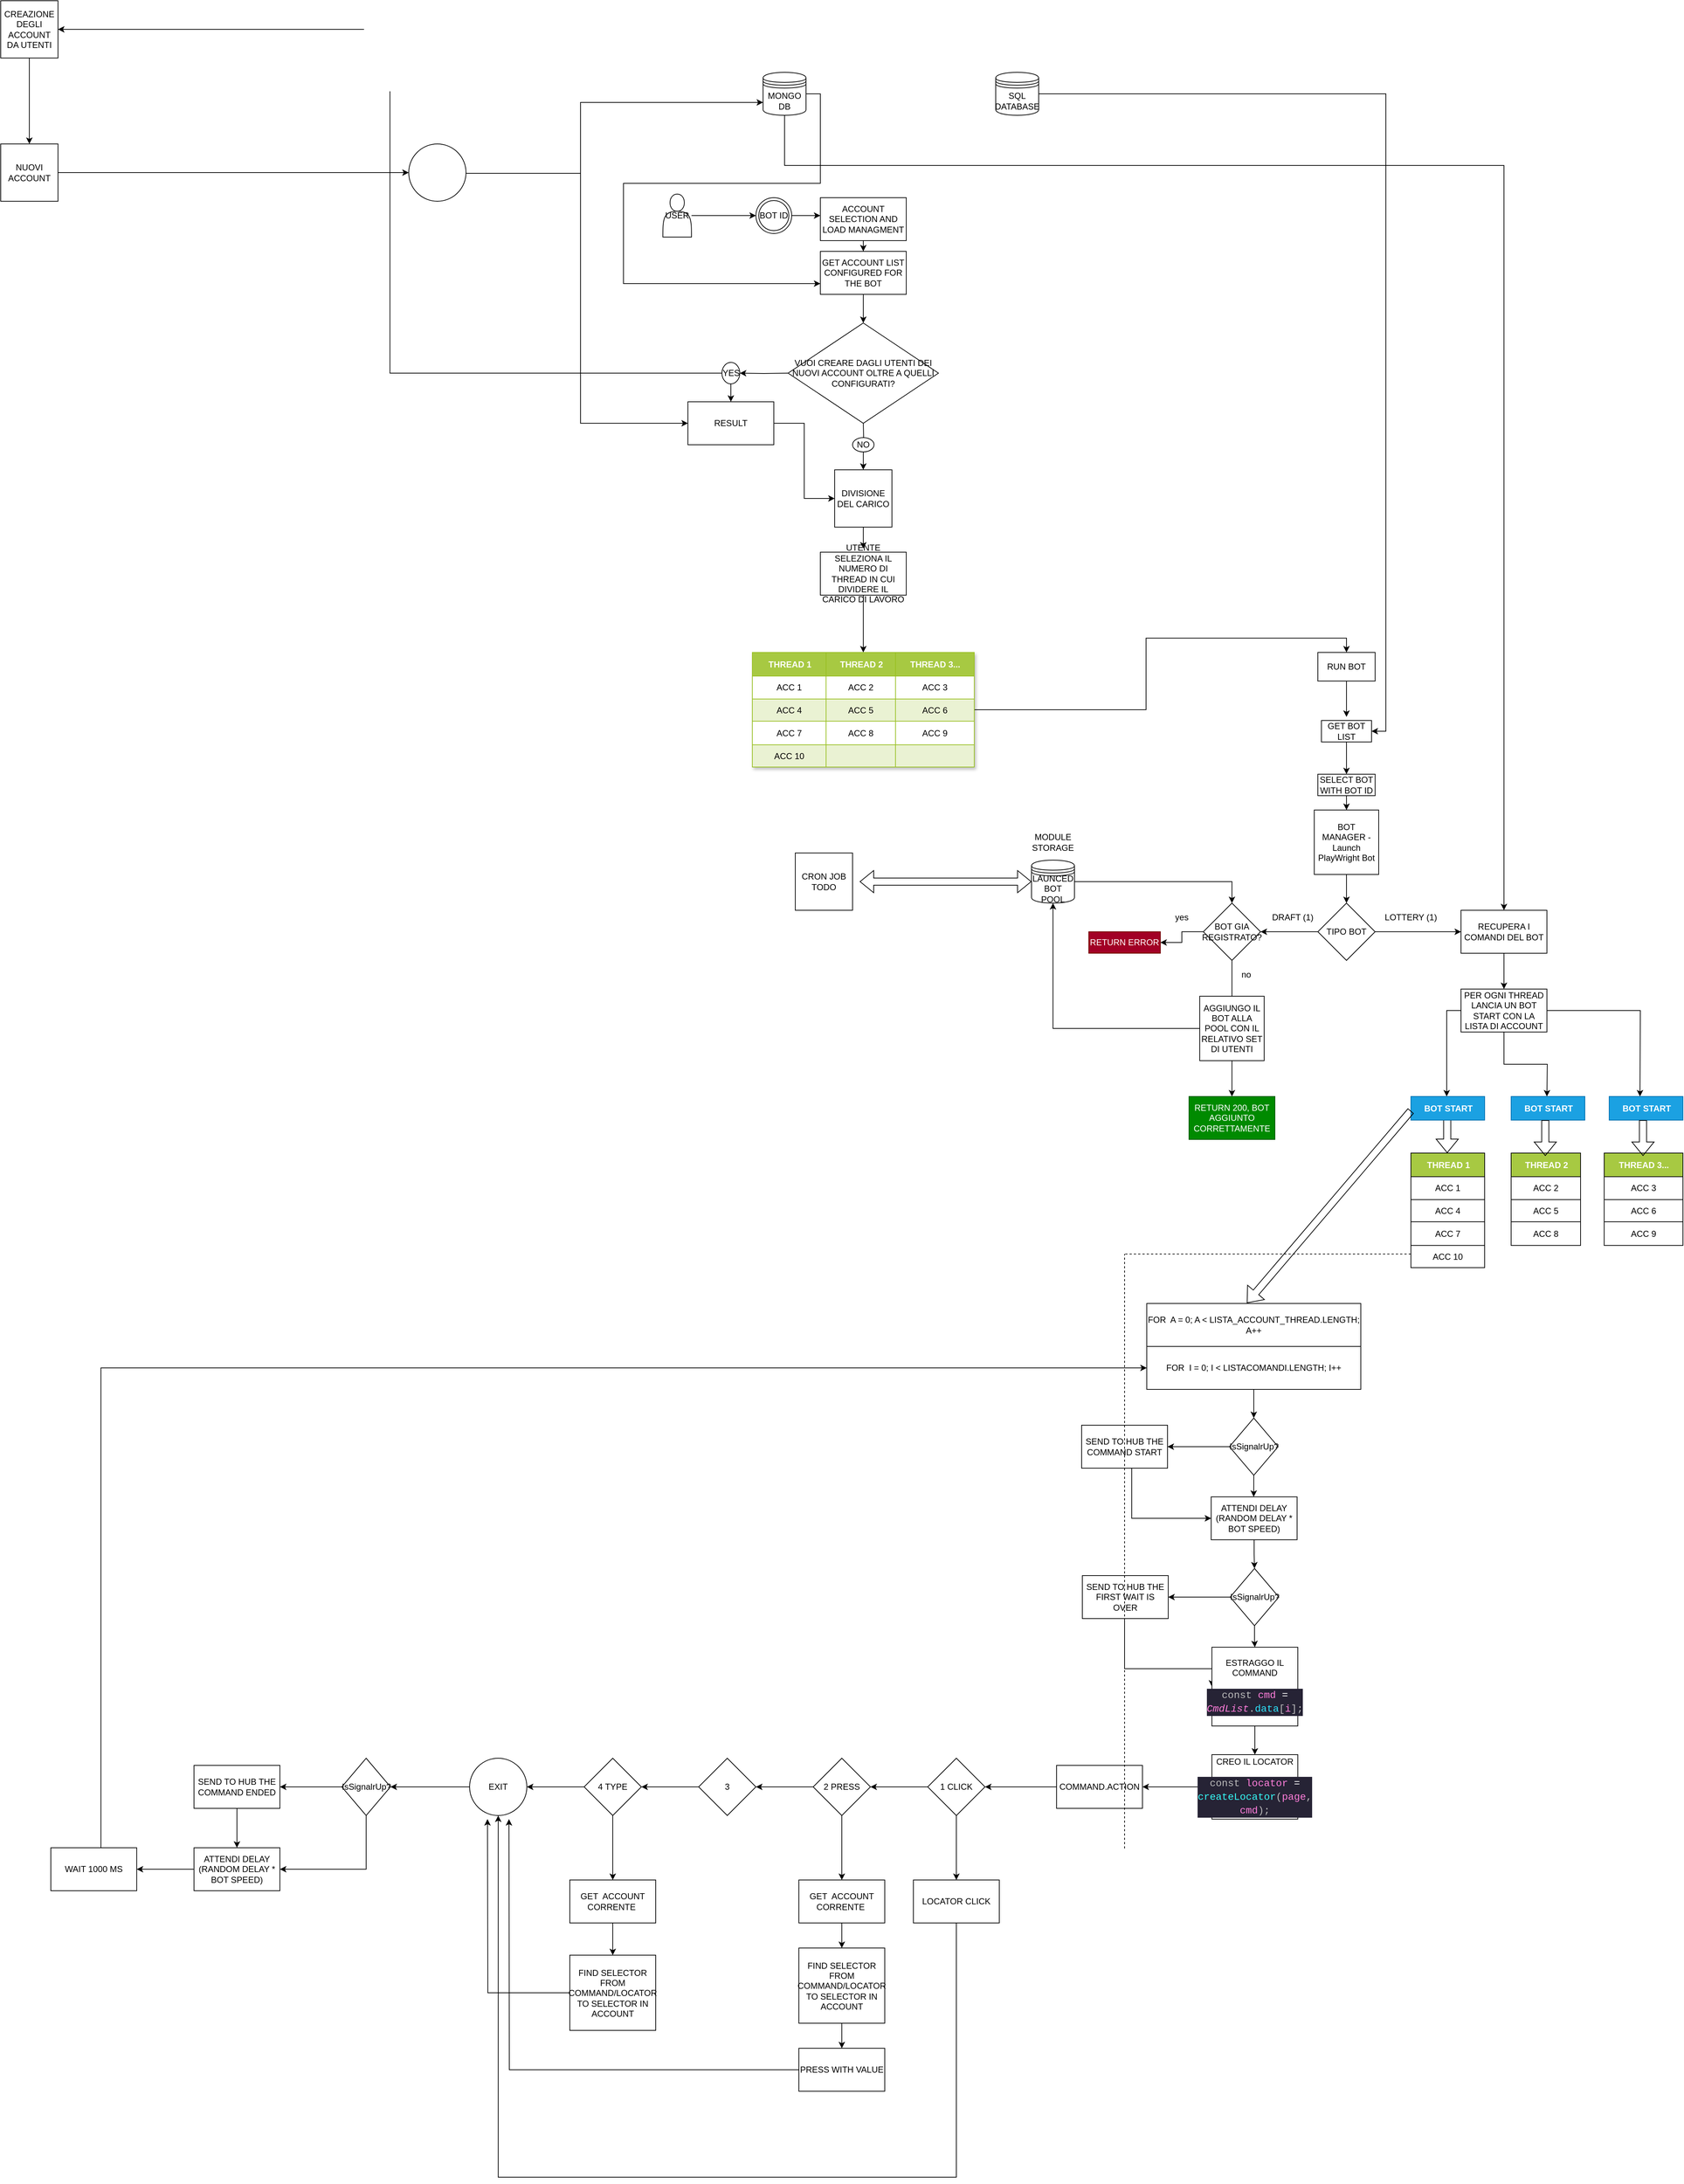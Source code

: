 <mxfile version="21.6.8" type="device">
  <diagram name="Pagina-1" id="JJq8X0WL9VYumssLW4WB">
    <mxGraphModel dx="3269" dy="2131" grid="1" gridSize="10" guides="1" tooltips="1" connect="1" arrows="1" fold="1" page="1" pageScale="1" pageWidth="827" pageHeight="1169" math="0" shadow="0">
      <root>
        <mxCell id="0" />
        <mxCell id="1" parent="0" />
        <mxCell id="sHAoSJaFqY9FakxF_xYH-8" style="edgeStyle=orthogonalEdgeStyle;rounded=0;orthogonalLoop=1;jettySize=auto;html=1;entryX=0;entryY=0.5;entryDx=0;entryDy=0;" edge="1" parent="1" source="sHAoSJaFqY9FakxF_xYH-1" target="sHAoSJaFqY9FakxF_xYH-6">
          <mxGeometry relative="1" as="geometry" />
        </mxCell>
        <mxCell id="sHAoSJaFqY9FakxF_xYH-1" value="USER" style="shape=actor;whiteSpace=wrap;html=1;" vertex="1" parent="1">
          <mxGeometry x="-645" y="-380" width="40" height="60" as="geometry" />
        </mxCell>
        <mxCell id="sHAoSJaFqY9FakxF_xYH-14" style="edgeStyle=orthogonalEdgeStyle;rounded=0;orthogonalLoop=1;jettySize=auto;html=1;entryX=1;entryY=0.5;entryDx=0;entryDy=0;" edge="1" parent="1" source="sHAoSJaFqY9FakxF_xYH-2" target="sHAoSJaFqY9FakxF_xYH-11">
          <mxGeometry relative="1" as="geometry" />
        </mxCell>
        <mxCell id="sHAoSJaFqY9FakxF_xYH-2" value="SQL DATABASE" style="shape=datastore;whiteSpace=wrap;html=1;" vertex="1" parent="1">
          <mxGeometry x="-180" y="-550" width="60" height="60" as="geometry" />
        </mxCell>
        <mxCell id="sHAoSJaFqY9FakxF_xYH-76" style="edgeStyle=orthogonalEdgeStyle;rounded=0;orthogonalLoop=1;jettySize=auto;html=1;entryX=0;entryY=0.75;entryDx=0;entryDy=0;" edge="1" parent="1" source="sHAoSJaFqY9FakxF_xYH-3" target="sHAoSJaFqY9FakxF_xYH-55">
          <mxGeometry relative="1" as="geometry">
            <Array as="points">
              <mxPoint x="-425" y="-520" />
              <mxPoint x="-425" y="-395" />
              <mxPoint x="-700" y="-395" />
              <mxPoint x="-700" y="-255" />
            </Array>
          </mxGeometry>
        </mxCell>
        <mxCell id="sHAoSJaFqY9FakxF_xYH-164" style="edgeStyle=orthogonalEdgeStyle;rounded=0;orthogonalLoop=1;jettySize=auto;html=1;entryX=0.5;entryY=0;entryDx=0;entryDy=0;" edge="1" parent="1" source="sHAoSJaFqY9FakxF_xYH-3" target="sHAoSJaFqY9FakxF_xYH-149">
          <mxGeometry relative="1" as="geometry">
            <Array as="points">
              <mxPoint x="-475" y="-420" />
              <mxPoint x="530" y="-420" />
            </Array>
          </mxGeometry>
        </mxCell>
        <mxCell id="sHAoSJaFqY9FakxF_xYH-3" value="MONGO DB" style="shape=datastore;whiteSpace=wrap;html=1;" vertex="1" parent="1">
          <mxGeometry x="-505" y="-550" width="60" height="60" as="geometry" />
        </mxCell>
        <mxCell id="sHAoSJaFqY9FakxF_xYH-9" style="edgeStyle=orthogonalEdgeStyle;rounded=0;orthogonalLoop=1;jettySize=auto;html=1;" edge="1" parent="1" source="sHAoSJaFqY9FakxF_xYH-4">
          <mxGeometry relative="1" as="geometry">
            <mxPoint x="310" y="350" as="targetPoint" />
          </mxGeometry>
        </mxCell>
        <mxCell id="sHAoSJaFqY9FakxF_xYH-4" value="RUN BOT" style="rounded=0;whiteSpace=wrap;html=1;" vertex="1" parent="1">
          <mxGeometry x="270" y="260" width="80" height="40" as="geometry" />
        </mxCell>
        <mxCell id="sHAoSJaFqY9FakxF_xYH-52" style="edgeStyle=orthogonalEdgeStyle;rounded=0;orthogonalLoop=1;jettySize=auto;html=1;" edge="1" parent="1" source="sHAoSJaFqY9FakxF_xYH-6">
          <mxGeometry relative="1" as="geometry">
            <mxPoint x="-425" y="-350" as="targetPoint" />
          </mxGeometry>
        </mxCell>
        <mxCell id="sHAoSJaFqY9FakxF_xYH-6" value="BOT ID" style="ellipse;shape=doubleEllipse;whiteSpace=wrap;html=1;aspect=fixed;" vertex="1" parent="1">
          <mxGeometry x="-515" y="-375" width="50" height="50" as="geometry" />
        </mxCell>
        <mxCell id="sHAoSJaFqY9FakxF_xYH-15" style="edgeStyle=orthogonalEdgeStyle;rounded=0;orthogonalLoop=1;jettySize=auto;html=1;" edge="1" parent="1" source="sHAoSJaFqY9FakxF_xYH-11" target="sHAoSJaFqY9FakxF_xYH-16">
          <mxGeometry relative="1" as="geometry">
            <mxPoint x="310" y="430" as="targetPoint" />
          </mxGeometry>
        </mxCell>
        <mxCell id="sHAoSJaFqY9FakxF_xYH-11" value="GET BOT LIST" style="rounded=0;whiteSpace=wrap;html=1;" vertex="1" parent="1">
          <mxGeometry x="275" y="355" width="70" height="30" as="geometry" />
        </mxCell>
        <mxCell id="sHAoSJaFqY9FakxF_xYH-50" style="edgeStyle=orthogonalEdgeStyle;rounded=0;orthogonalLoop=1;jettySize=auto;html=1;" edge="1" parent="1" source="sHAoSJaFqY9FakxF_xYH-16" target="sHAoSJaFqY9FakxF_xYH-18">
          <mxGeometry relative="1" as="geometry" />
        </mxCell>
        <mxCell id="sHAoSJaFqY9FakxF_xYH-16" value="SELECT BOT WITH BOT ID" style="rounded=0;whiteSpace=wrap;html=1;" vertex="1" parent="1">
          <mxGeometry x="270" y="430" width="80" height="30" as="geometry" />
        </mxCell>
        <mxCell id="sHAoSJaFqY9FakxF_xYH-20" style="edgeStyle=orthogonalEdgeStyle;rounded=0;orthogonalLoop=1;jettySize=auto;html=1;entryX=0.5;entryY=0;entryDx=0;entryDy=0;" edge="1" parent="1" source="sHAoSJaFqY9FakxF_xYH-18" target="sHAoSJaFqY9FakxF_xYH-19">
          <mxGeometry relative="1" as="geometry" />
        </mxCell>
        <mxCell id="sHAoSJaFqY9FakxF_xYH-18" value="BOT MANAGER - Launch PlayWright Bot" style="whiteSpace=wrap;html=1;aspect=fixed;" vertex="1" parent="1">
          <mxGeometry x="265" y="480" width="90" height="90" as="geometry" />
        </mxCell>
        <mxCell id="sHAoSJaFqY9FakxF_xYH-21" style="edgeStyle=orthogonalEdgeStyle;rounded=0;orthogonalLoop=1;jettySize=auto;html=1;" edge="1" parent="1" source="sHAoSJaFqY9FakxF_xYH-19">
          <mxGeometry relative="1" as="geometry">
            <mxPoint x="190" y="650" as="targetPoint" />
          </mxGeometry>
        </mxCell>
        <mxCell id="sHAoSJaFqY9FakxF_xYH-23" style="edgeStyle=orthogonalEdgeStyle;rounded=0;orthogonalLoop=1;jettySize=auto;html=1;entryX=0;entryY=0.5;entryDx=0;entryDy=0;" edge="1" parent="1" source="sHAoSJaFqY9FakxF_xYH-19" target="sHAoSJaFqY9FakxF_xYH-149">
          <mxGeometry relative="1" as="geometry">
            <mxPoint x="430.0" y="650" as="targetPoint" />
          </mxGeometry>
        </mxCell>
        <mxCell id="sHAoSJaFqY9FakxF_xYH-19" value="TIPO BOT" style="rhombus;whiteSpace=wrap;html=1;" vertex="1" parent="1">
          <mxGeometry x="270" y="610" width="80" height="80" as="geometry" />
        </mxCell>
        <UserObject label="DRAFT (1)" placeholders="1" name="Variable" id="sHAoSJaFqY9FakxF_xYH-25">
          <mxCell style="text;html=1;strokeColor=none;fillColor=none;align=center;verticalAlign=middle;whiteSpace=wrap;overflow=hidden;" vertex="1" parent="1">
            <mxGeometry x="195" y="610" width="80" height="40" as="geometry" />
          </mxCell>
        </UserObject>
        <UserObject label="LOTTERY (1)" placeholders="1" name="Variable" id="sHAoSJaFqY9FakxF_xYH-26">
          <mxCell style="text;html=1;strokeColor=none;fillColor=none;align=center;verticalAlign=middle;whiteSpace=wrap;overflow=hidden;" vertex="1" parent="1">
            <mxGeometry x="360" y="610" width="80" height="40" as="geometry" />
          </mxCell>
        </UserObject>
        <mxCell id="sHAoSJaFqY9FakxF_xYH-31" style="edgeStyle=orthogonalEdgeStyle;rounded=0;orthogonalLoop=1;jettySize=auto;html=1;entryX=0.5;entryY=0;entryDx=0;entryDy=0;" edge="1" parent="1" source="sHAoSJaFqY9FakxF_xYH-27" target="sHAoSJaFqY9FakxF_xYH-30">
          <mxGeometry relative="1" as="geometry" />
        </mxCell>
        <mxCell id="sHAoSJaFqY9FakxF_xYH-27" value="LAUNCED BOT POOL" style="shape=datastore;whiteSpace=wrap;html=1;" vertex="1" parent="1">
          <mxGeometry x="-130" y="550" width="60" height="60" as="geometry" />
        </mxCell>
        <UserObject label="MODULE STORAGE" placeholders="1" name="Variable" id="sHAoSJaFqY9FakxF_xYH-28">
          <mxCell style="text;html=1;strokeColor=none;fillColor=none;align=center;verticalAlign=middle;whiteSpace=wrap;overflow=hidden;" vertex="1" parent="1">
            <mxGeometry x="-140" y="507.5" width="80" height="35" as="geometry" />
          </mxCell>
        </UserObject>
        <mxCell id="sHAoSJaFqY9FakxF_xYH-32" style="edgeStyle=orthogonalEdgeStyle;rounded=0;orthogonalLoop=1;jettySize=auto;html=1;" edge="1" parent="1" source="sHAoSJaFqY9FakxF_xYH-30">
          <mxGeometry relative="1" as="geometry">
            <mxPoint x="150" y="750" as="targetPoint" />
          </mxGeometry>
        </mxCell>
        <mxCell id="sHAoSJaFqY9FakxF_xYH-37" style="edgeStyle=orthogonalEdgeStyle;rounded=0;orthogonalLoop=1;jettySize=auto;html=1;" edge="1" parent="1" source="sHAoSJaFqY9FakxF_xYH-30" target="sHAoSJaFqY9FakxF_xYH-38">
          <mxGeometry relative="1" as="geometry">
            <mxPoint x="30" y="650" as="targetPoint" />
          </mxGeometry>
        </mxCell>
        <mxCell id="sHAoSJaFqY9FakxF_xYH-30" value="BOT GIA REGISTRATO?" style="rhombus;whiteSpace=wrap;html=1;" vertex="1" parent="1">
          <mxGeometry x="110" y="610" width="80" height="80" as="geometry" />
        </mxCell>
        <UserObject label="no" placeholders="1" name="Variable" id="sHAoSJaFqY9FakxF_xYH-34">
          <mxCell style="text;html=1;strokeColor=none;fillColor=none;align=center;verticalAlign=middle;whiteSpace=wrap;overflow=hidden;" vertex="1" parent="1">
            <mxGeometry x="130" y="700" width="80" height="20" as="geometry" />
          </mxCell>
        </UserObject>
        <UserObject label="yes" placeholders="1" name="Variable" id="sHAoSJaFqY9FakxF_xYH-36">
          <mxCell style="text;html=1;strokeColor=none;fillColor=none;align=center;verticalAlign=middle;whiteSpace=wrap;overflow=hidden;" vertex="1" parent="1">
            <mxGeometry x="40" y="620" width="80" height="20" as="geometry" />
          </mxCell>
        </UserObject>
        <mxCell id="sHAoSJaFqY9FakxF_xYH-38" value="RETURN ERROR" style="rounded=0;whiteSpace=wrap;html=1;labelBackgroundColor=none;fillColor=#a20025;strokeColor=#6F0000;fontColor=#ffffff;" vertex="1" parent="1">
          <mxGeometry x="-50" y="650" width="100" height="30" as="geometry" />
        </mxCell>
        <mxCell id="sHAoSJaFqY9FakxF_xYH-40" style="edgeStyle=orthogonalEdgeStyle;rounded=0;orthogonalLoop=1;jettySize=auto;html=1;entryX=0.5;entryY=1;entryDx=0;entryDy=0;" edge="1" parent="1" source="sHAoSJaFqY9FakxF_xYH-39" target="sHAoSJaFqY9FakxF_xYH-27">
          <mxGeometry relative="1" as="geometry" />
        </mxCell>
        <mxCell id="sHAoSJaFqY9FakxF_xYH-47" style="edgeStyle=orthogonalEdgeStyle;rounded=0;orthogonalLoop=1;jettySize=auto;html=1;" edge="1" parent="1" source="sHAoSJaFqY9FakxF_xYH-39">
          <mxGeometry relative="1" as="geometry">
            <mxPoint x="150" y="880.0" as="targetPoint" />
          </mxGeometry>
        </mxCell>
        <mxCell id="sHAoSJaFqY9FakxF_xYH-39" value="AGGIUNGO IL BOT ALLA POOL CON IL RELATIVO SET DI UTENTI" style="whiteSpace=wrap;html=1;aspect=fixed;" vertex="1" parent="1">
          <mxGeometry x="105" y="740" width="90" height="90" as="geometry" />
        </mxCell>
        <mxCell id="sHAoSJaFqY9FakxF_xYH-41" value="CRON JOB TODO" style="whiteSpace=wrap;html=1;aspect=fixed;" vertex="1" parent="1">
          <mxGeometry x="-460" y="540" width="80" height="80" as="geometry" />
        </mxCell>
        <mxCell id="sHAoSJaFqY9FakxF_xYH-46" value="" style="shape=flexArrow;endArrow=classic;startArrow=classic;html=1;rounded=0;entryX=0;entryY=0.5;entryDx=0;entryDy=0;" edge="1" parent="1" target="sHAoSJaFqY9FakxF_xYH-27">
          <mxGeometry width="100" height="100" relative="1" as="geometry">
            <mxPoint x="-370" y="580" as="sourcePoint" />
            <mxPoint x="-270" y="480" as="targetPoint" />
          </mxGeometry>
        </mxCell>
        <mxCell id="sHAoSJaFqY9FakxF_xYH-49" value="RETURN 200, BOT AGGIUNTO CORRETTAMENTE" style="rounded=0;whiteSpace=wrap;html=1;fillColor=#008a00;fontColor=#ffffff;strokeColor=#005700;" vertex="1" parent="1">
          <mxGeometry x="90" y="880" width="120" height="60" as="geometry" />
        </mxCell>
        <mxCell id="sHAoSJaFqY9FakxF_xYH-54" style="edgeStyle=orthogonalEdgeStyle;rounded=0;orthogonalLoop=1;jettySize=auto;html=1;" edge="1" parent="1" source="sHAoSJaFqY9FakxF_xYH-53" target="sHAoSJaFqY9FakxF_xYH-55">
          <mxGeometry relative="1" as="geometry">
            <mxPoint x="-365" y="-290" as="targetPoint" />
          </mxGeometry>
        </mxCell>
        <mxCell id="sHAoSJaFqY9FakxF_xYH-53" value="ACCOUNT SELECTION AND LOAD MANAGMENT" style="rounded=0;whiteSpace=wrap;html=1;" vertex="1" parent="1">
          <mxGeometry x="-425" y="-375" width="120" height="60" as="geometry" />
        </mxCell>
        <mxCell id="sHAoSJaFqY9FakxF_xYH-59" style="edgeStyle=orthogonalEdgeStyle;rounded=0;orthogonalLoop=1;jettySize=auto;html=1;exitX=0.5;exitY=1;exitDx=0;exitDy=0;" edge="1" parent="1" source="sHAoSJaFqY9FakxF_xYH-55">
          <mxGeometry relative="1" as="geometry">
            <mxPoint x="-365" y="-200" as="targetPoint" />
          </mxGeometry>
        </mxCell>
        <mxCell id="sHAoSJaFqY9FakxF_xYH-55" value="GET ACCOUNT LIST CONFIGURED FOR THE BOT" style="rounded=0;whiteSpace=wrap;html=1;" vertex="1" parent="1">
          <mxGeometry x="-425" y="-300" width="120" height="60" as="geometry" />
        </mxCell>
        <mxCell id="sHAoSJaFqY9FakxF_xYH-61" style="edgeStyle=orthogonalEdgeStyle;rounded=0;orthogonalLoop=1;jettySize=auto;html=1;" edge="1" parent="1" target="sHAoSJaFqY9FakxF_xYH-62">
          <mxGeometry relative="1" as="geometry">
            <mxPoint x="-365" y="-20" as="targetPoint" />
            <mxPoint x="-365" y="-60" as="sourcePoint" />
          </mxGeometry>
        </mxCell>
        <mxCell id="sHAoSJaFqY9FakxF_xYH-68" style="edgeStyle=orthogonalEdgeStyle;rounded=0;orthogonalLoop=1;jettySize=auto;html=1;entryX=1;entryY=0.5;entryDx=0;entryDy=0;" edge="1" parent="1" target="sHAoSJaFqY9FakxF_xYH-67">
          <mxGeometry relative="1" as="geometry">
            <mxPoint x="-470" y="-130" as="sourcePoint" />
          </mxGeometry>
        </mxCell>
        <mxCell id="sHAoSJaFqY9FakxF_xYH-60" value="VUOI CREARE DAGLI UTENTI DEI NUOVI ACCOUNT OLTRE A QUELLI CONFIGURATI?" style="rhombus;whiteSpace=wrap;html=1;" vertex="1" parent="1">
          <mxGeometry x="-470" y="-200" width="210" height="140" as="geometry" />
        </mxCell>
        <mxCell id="sHAoSJaFqY9FakxF_xYH-63" style="edgeStyle=orthogonalEdgeStyle;rounded=0;orthogonalLoop=1;jettySize=auto;html=1;" edge="1" parent="1" source="sHAoSJaFqY9FakxF_xYH-62" target="sHAoSJaFqY9FakxF_xYH-64">
          <mxGeometry relative="1" as="geometry">
            <mxPoint x="-210" y="190" as="targetPoint" />
          </mxGeometry>
        </mxCell>
        <mxCell id="sHAoSJaFqY9FakxF_xYH-62" value="NO" style="ellipse;whiteSpace=wrap;html=1;" vertex="1" parent="1">
          <mxGeometry x="-380" y="-40" width="30" height="20" as="geometry" />
        </mxCell>
        <mxCell id="sHAoSJaFqY9FakxF_xYH-88" value="" style="edgeStyle=orthogonalEdgeStyle;rounded=0;orthogonalLoop=1;jettySize=auto;html=1;" edge="1" parent="1" source="sHAoSJaFqY9FakxF_xYH-64">
          <mxGeometry relative="1" as="geometry">
            <mxPoint x="-365" y="115" as="targetPoint" />
          </mxGeometry>
        </mxCell>
        <mxCell id="sHAoSJaFqY9FakxF_xYH-64" value="DIVISIONE DEL CARICO" style="whiteSpace=wrap;html=1;aspect=fixed;" vertex="1" parent="1">
          <mxGeometry x="-405" y="5" width="80" height="80" as="geometry" />
        </mxCell>
        <mxCell id="sHAoSJaFqY9FakxF_xYH-70" style="edgeStyle=orthogonalEdgeStyle;rounded=0;orthogonalLoop=1;jettySize=auto;html=1;entryX=1;entryY=0.5;entryDx=0;entryDy=0;" edge="1" parent="1" source="sHAoSJaFqY9FakxF_xYH-67" target="sHAoSJaFqY9FakxF_xYH-69">
          <mxGeometry relative="1" as="geometry" />
        </mxCell>
        <mxCell id="sHAoSJaFqY9FakxF_xYH-77" style="edgeStyle=orthogonalEdgeStyle;rounded=0;orthogonalLoop=1;jettySize=auto;html=1;" edge="1" parent="1" source="sHAoSJaFqY9FakxF_xYH-67" target="sHAoSJaFqY9FakxF_xYH-78">
          <mxGeometry relative="1" as="geometry">
            <mxPoint x="-550" y="-60.0" as="targetPoint" />
          </mxGeometry>
        </mxCell>
        <mxCell id="sHAoSJaFqY9FakxF_xYH-67" value="YES" style="ellipse;whiteSpace=wrap;html=1;" vertex="1" parent="1">
          <mxGeometry x="-562.5" y="-145" width="25" height="30" as="geometry" />
        </mxCell>
        <mxCell id="sHAoSJaFqY9FakxF_xYH-74" style="edgeStyle=orthogonalEdgeStyle;rounded=0;orthogonalLoop=1;jettySize=auto;html=1;exitX=0.5;exitY=1;exitDx=0;exitDy=0;" edge="1" parent="1" source="sHAoSJaFqY9FakxF_xYH-69" target="sHAoSJaFqY9FakxF_xYH-71">
          <mxGeometry relative="1" as="geometry" />
        </mxCell>
        <mxCell id="sHAoSJaFqY9FakxF_xYH-69" value="CREAZIONE DEGLI ACCOUNT DA UTENTI" style="whiteSpace=wrap;html=1;aspect=fixed;" vertex="1" parent="1">
          <mxGeometry x="-1570" y="-650" width="80" height="80" as="geometry" />
        </mxCell>
        <mxCell id="sHAoSJaFqY9FakxF_xYH-82" style="edgeStyle=orthogonalEdgeStyle;rounded=0;orthogonalLoop=1;jettySize=auto;html=1;entryX=0;entryY=0.5;entryDx=0;entryDy=0;" edge="1" parent="1" source="sHAoSJaFqY9FakxF_xYH-71">
          <mxGeometry relative="1" as="geometry">
            <mxPoint x="-1000" y="-410" as="targetPoint" />
          </mxGeometry>
        </mxCell>
        <mxCell id="sHAoSJaFqY9FakxF_xYH-71" value="NUOVI ACCOUNT" style="whiteSpace=wrap;html=1;aspect=fixed;" vertex="1" parent="1">
          <mxGeometry x="-1570" y="-450" width="80" height="80" as="geometry" />
        </mxCell>
        <mxCell id="sHAoSJaFqY9FakxF_xYH-86" style="edgeStyle=orthogonalEdgeStyle;rounded=0;orthogonalLoop=1;jettySize=auto;html=1;entryX=0;entryY=0.5;entryDx=0;entryDy=0;" edge="1" parent="1" source="sHAoSJaFqY9FakxF_xYH-78" target="sHAoSJaFqY9FakxF_xYH-64">
          <mxGeometry relative="1" as="geometry" />
        </mxCell>
        <mxCell id="sHAoSJaFqY9FakxF_xYH-78" value="RESULT" style="rounded=0;whiteSpace=wrap;html=1;" vertex="1" parent="1">
          <mxGeometry x="-610" y="-90.0" width="120" height="60" as="geometry" />
        </mxCell>
        <mxCell id="sHAoSJaFqY9FakxF_xYH-83" style="edgeStyle=orthogonalEdgeStyle;rounded=0;orthogonalLoop=1;jettySize=auto;html=1;entryX=0;entryY=0.7;entryDx=0;entryDy=0;" edge="1" parent="1" target="sHAoSJaFqY9FakxF_xYH-3">
          <mxGeometry relative="1" as="geometry">
            <mxPoint x="-920" y="-410" as="sourcePoint" />
            <Array as="points">
              <mxPoint x="-760" y="-409" />
              <mxPoint x="-760" y="-508" />
            </Array>
          </mxGeometry>
        </mxCell>
        <mxCell id="sHAoSJaFqY9FakxF_xYH-84" style="edgeStyle=orthogonalEdgeStyle;rounded=0;orthogonalLoop=1;jettySize=auto;html=1;entryX=0;entryY=0.5;entryDx=0;entryDy=0;" edge="1" parent="1" target="sHAoSJaFqY9FakxF_xYH-78">
          <mxGeometry relative="1" as="geometry">
            <mxPoint x="-920" y="-410" as="sourcePoint" />
            <Array as="points">
              <mxPoint x="-760" y="-409" />
              <mxPoint x="-760" y="-60" />
            </Array>
          </mxGeometry>
        </mxCell>
        <mxCell id="sHAoSJaFqY9FakxF_xYH-85" value="" style="ellipse;whiteSpace=wrap;html=1;" vertex="1" parent="1">
          <mxGeometry x="-1000" y="-450" width="80" height="80" as="geometry" />
        </mxCell>
        <mxCell id="sHAoSJaFqY9FakxF_xYH-110" style="edgeStyle=orthogonalEdgeStyle;rounded=0;orthogonalLoop=1;jettySize=auto;html=1;entryX=0.5;entryY=0;entryDx=0;entryDy=0;" edge="1" parent="1" source="sHAoSJaFqY9FakxF_xYH-87" target="sHAoSJaFqY9FakxF_xYH-90">
          <mxGeometry relative="1" as="geometry" />
        </mxCell>
        <mxCell id="sHAoSJaFqY9FakxF_xYH-87" value="UTENTE SELEZIONA IL NUMERO DI THREAD IN CUI DIVIDERE IL CARICO DI LAVORO" style="whiteSpace=wrap;html=1;" vertex="1" parent="1">
          <mxGeometry x="-425" y="120" width="120" height="60" as="geometry" />
        </mxCell>
        <mxCell id="sHAoSJaFqY9FakxF_xYH-111" style="edgeStyle=orthogonalEdgeStyle;rounded=0;orthogonalLoop=1;jettySize=auto;html=1;entryX=0.5;entryY=0;entryDx=0;entryDy=0;" edge="1" parent="1" source="sHAoSJaFqY9FakxF_xYH-89" target="sHAoSJaFqY9FakxF_xYH-4">
          <mxGeometry relative="1" as="geometry" />
        </mxCell>
        <mxCell id="sHAoSJaFqY9FakxF_xYH-89" value="Assets" style="childLayout=tableLayout;recursiveResize=0;strokeColor=#98bf21;fillColor=#A7C942;shadow=1;" vertex="1" parent="1">
          <mxGeometry x="-520" y="260" width="310" height="160" as="geometry" />
        </mxCell>
        <mxCell id="sHAoSJaFqY9FakxF_xYH-90" style="shape=tableRow;horizontal=0;startSize=0;swimlaneHead=0;swimlaneBody=0;top=0;left=0;bottom=0;right=0;dropTarget=0;collapsible=0;recursiveResize=0;expand=0;fontStyle=0;strokeColor=inherit;fillColor=#ffffff;" vertex="1" parent="sHAoSJaFqY9FakxF_xYH-89">
          <mxGeometry width="310" height="33" as="geometry" />
        </mxCell>
        <mxCell id="sHAoSJaFqY9FakxF_xYH-91" value="THREAD 1" style="connectable=0;recursiveResize=0;strokeColor=inherit;fillColor=#A7C942;align=center;fontStyle=1;fontColor=#FFFFFF;html=1;" vertex="1" parent="sHAoSJaFqY9FakxF_xYH-90">
          <mxGeometry width="103" height="33" as="geometry">
            <mxRectangle width="103" height="33" as="alternateBounds" />
          </mxGeometry>
        </mxCell>
        <mxCell id="sHAoSJaFqY9FakxF_xYH-92" value="THREAD 2" style="connectable=0;recursiveResize=0;strokeColor=inherit;fillColor=#A7C942;align=center;fontStyle=1;fontColor=#FFFFFF;html=1;" vertex="1" parent="sHAoSJaFqY9FakxF_xYH-90">
          <mxGeometry x="103" width="97" height="33" as="geometry">
            <mxRectangle width="97" height="33" as="alternateBounds" />
          </mxGeometry>
        </mxCell>
        <mxCell id="sHAoSJaFqY9FakxF_xYH-93" value="THREAD 3..." style="connectable=0;recursiveResize=0;strokeColor=inherit;fillColor=#A7C942;align=center;fontStyle=1;fontColor=#FFFFFF;html=1;" vertex="1" parent="sHAoSJaFqY9FakxF_xYH-90">
          <mxGeometry x="200" width="110" height="33" as="geometry">
            <mxRectangle width="110" height="33" as="alternateBounds" />
          </mxGeometry>
        </mxCell>
        <mxCell id="sHAoSJaFqY9FakxF_xYH-94" value="" style="shape=tableRow;horizontal=0;startSize=0;swimlaneHead=0;swimlaneBody=0;top=0;left=0;bottom=0;right=0;dropTarget=0;collapsible=0;recursiveResize=0;expand=0;fontStyle=0;strokeColor=inherit;fillColor=#ffffff;" vertex="1" parent="sHAoSJaFqY9FakxF_xYH-89">
          <mxGeometry y="33" width="310" height="32" as="geometry" />
        </mxCell>
        <mxCell id="sHAoSJaFqY9FakxF_xYH-95" value="ACC 1" style="connectable=0;recursiveResize=0;strokeColor=inherit;fillColor=inherit;align=center;whiteSpace=wrap;html=1;" vertex="1" parent="sHAoSJaFqY9FakxF_xYH-94">
          <mxGeometry width="103" height="32" as="geometry">
            <mxRectangle width="103" height="32" as="alternateBounds" />
          </mxGeometry>
        </mxCell>
        <mxCell id="sHAoSJaFqY9FakxF_xYH-96" value="ACC 2" style="connectable=0;recursiveResize=0;strokeColor=inherit;fillColor=inherit;align=center;whiteSpace=wrap;html=1;" vertex="1" parent="sHAoSJaFqY9FakxF_xYH-94">
          <mxGeometry x="103" width="97" height="32" as="geometry">
            <mxRectangle width="97" height="32" as="alternateBounds" />
          </mxGeometry>
        </mxCell>
        <mxCell id="sHAoSJaFqY9FakxF_xYH-97" value="ACC 3" style="connectable=0;recursiveResize=0;strokeColor=inherit;fillColor=inherit;align=center;whiteSpace=wrap;html=1;" vertex="1" parent="sHAoSJaFqY9FakxF_xYH-94">
          <mxGeometry x="200" width="110" height="32" as="geometry">
            <mxRectangle width="110" height="32" as="alternateBounds" />
          </mxGeometry>
        </mxCell>
        <mxCell id="sHAoSJaFqY9FakxF_xYH-98" value="" style="shape=tableRow;horizontal=0;startSize=0;swimlaneHead=0;swimlaneBody=0;top=0;left=0;bottom=0;right=0;dropTarget=0;collapsible=0;recursiveResize=0;expand=0;fontStyle=1;strokeColor=inherit;fillColor=#EAF2D3;" vertex="1" parent="sHAoSJaFqY9FakxF_xYH-89">
          <mxGeometry y="65" width="310" height="31" as="geometry" />
        </mxCell>
        <mxCell id="sHAoSJaFqY9FakxF_xYH-99" value="ACC 4" style="connectable=0;recursiveResize=0;strokeColor=inherit;fillColor=inherit;whiteSpace=wrap;html=1;" vertex="1" parent="sHAoSJaFqY9FakxF_xYH-98">
          <mxGeometry width="103" height="31" as="geometry">
            <mxRectangle width="103" height="31" as="alternateBounds" />
          </mxGeometry>
        </mxCell>
        <mxCell id="sHAoSJaFqY9FakxF_xYH-100" value="ACC 5" style="connectable=0;recursiveResize=0;strokeColor=inherit;fillColor=inherit;whiteSpace=wrap;html=1;" vertex="1" parent="sHAoSJaFqY9FakxF_xYH-98">
          <mxGeometry x="103" width="97" height="31" as="geometry">
            <mxRectangle width="97" height="31" as="alternateBounds" />
          </mxGeometry>
        </mxCell>
        <mxCell id="sHAoSJaFqY9FakxF_xYH-101" value="ACC 6" style="connectable=0;recursiveResize=0;strokeColor=inherit;fillColor=inherit;whiteSpace=wrap;html=1;" vertex="1" parent="sHAoSJaFqY9FakxF_xYH-98">
          <mxGeometry x="200" width="110" height="31" as="geometry">
            <mxRectangle width="110" height="31" as="alternateBounds" />
          </mxGeometry>
        </mxCell>
        <mxCell id="sHAoSJaFqY9FakxF_xYH-102" value="" style="shape=tableRow;horizontal=0;startSize=0;swimlaneHead=0;swimlaneBody=0;top=0;left=0;bottom=0;right=0;dropTarget=0;collapsible=0;recursiveResize=0;expand=0;fontStyle=0;strokeColor=inherit;fillColor=#ffffff;" vertex="1" parent="sHAoSJaFqY9FakxF_xYH-89">
          <mxGeometry y="96" width="310" height="33" as="geometry" />
        </mxCell>
        <mxCell id="sHAoSJaFqY9FakxF_xYH-103" value="ACC 7" style="connectable=0;recursiveResize=0;strokeColor=inherit;fillColor=inherit;fontStyle=0;align=center;whiteSpace=wrap;html=1;" vertex="1" parent="sHAoSJaFqY9FakxF_xYH-102">
          <mxGeometry width="103" height="33" as="geometry">
            <mxRectangle width="103" height="33" as="alternateBounds" />
          </mxGeometry>
        </mxCell>
        <mxCell id="sHAoSJaFqY9FakxF_xYH-104" value="ACC 8" style="connectable=0;recursiveResize=0;strokeColor=inherit;fillColor=inherit;fontStyle=0;align=center;whiteSpace=wrap;html=1;" vertex="1" parent="sHAoSJaFqY9FakxF_xYH-102">
          <mxGeometry x="103" width="97" height="33" as="geometry">
            <mxRectangle width="97" height="33" as="alternateBounds" />
          </mxGeometry>
        </mxCell>
        <mxCell id="sHAoSJaFqY9FakxF_xYH-105" value="ACC 9" style="connectable=0;recursiveResize=0;strokeColor=inherit;fillColor=inherit;fontStyle=0;align=center;whiteSpace=wrap;html=1;" vertex="1" parent="sHAoSJaFqY9FakxF_xYH-102">
          <mxGeometry x="200" width="110" height="33" as="geometry">
            <mxRectangle width="110" height="33" as="alternateBounds" />
          </mxGeometry>
        </mxCell>
        <mxCell id="sHAoSJaFqY9FakxF_xYH-106" value="" style="shape=tableRow;horizontal=0;startSize=0;swimlaneHead=0;swimlaneBody=0;top=0;left=0;bottom=0;right=0;dropTarget=0;collapsible=0;recursiveResize=0;expand=0;fontStyle=1;strokeColor=inherit;fillColor=#EAF2D3;" vertex="1" parent="sHAoSJaFqY9FakxF_xYH-89">
          <mxGeometry y="129" width="310" height="31" as="geometry" />
        </mxCell>
        <mxCell id="sHAoSJaFqY9FakxF_xYH-107" value="ACC 10" style="connectable=0;recursiveResize=0;strokeColor=inherit;fillColor=inherit;whiteSpace=wrap;html=1;" vertex="1" parent="sHAoSJaFqY9FakxF_xYH-106">
          <mxGeometry width="103" height="31" as="geometry">
            <mxRectangle width="103" height="31" as="alternateBounds" />
          </mxGeometry>
        </mxCell>
        <mxCell id="sHAoSJaFqY9FakxF_xYH-108" value="" style="connectable=0;recursiveResize=0;strokeColor=inherit;fillColor=inherit;whiteSpace=wrap;html=1;" vertex="1" parent="sHAoSJaFqY9FakxF_xYH-106">
          <mxGeometry x="103" width="97" height="31" as="geometry">
            <mxRectangle width="97" height="31" as="alternateBounds" />
          </mxGeometry>
        </mxCell>
        <mxCell id="sHAoSJaFqY9FakxF_xYH-109" value="" style="connectable=0;recursiveResize=0;strokeColor=inherit;fillColor=inherit;whiteSpace=wrap;html=1;" vertex="1" parent="sHAoSJaFqY9FakxF_xYH-106">
          <mxGeometry x="200" width="110" height="31" as="geometry">
            <mxRectangle width="110" height="31" as="alternateBounds" />
          </mxGeometry>
        </mxCell>
        <mxCell id="sHAoSJaFqY9FakxF_xYH-155" style="edgeStyle=orthogonalEdgeStyle;rounded=0;orthogonalLoop=1;jettySize=auto;html=1;" edge="1" parent="1" source="sHAoSJaFqY9FakxF_xYH-113">
          <mxGeometry relative="1" as="geometry">
            <mxPoint x="450.0" y="880" as="targetPoint" />
          </mxGeometry>
        </mxCell>
        <mxCell id="sHAoSJaFqY9FakxF_xYH-156" style="edgeStyle=orthogonalEdgeStyle;rounded=0;orthogonalLoop=1;jettySize=auto;html=1;" edge="1" parent="1" source="sHAoSJaFqY9FakxF_xYH-113">
          <mxGeometry relative="1" as="geometry">
            <mxPoint x="590.0" y="880" as="targetPoint" />
          </mxGeometry>
        </mxCell>
        <mxCell id="sHAoSJaFqY9FakxF_xYH-157" style="edgeStyle=orthogonalEdgeStyle;rounded=0;orthogonalLoop=1;jettySize=auto;html=1;" edge="1" parent="1" source="sHAoSJaFqY9FakxF_xYH-113">
          <mxGeometry relative="1" as="geometry">
            <mxPoint x="720.0" y="880" as="targetPoint" />
          </mxGeometry>
        </mxCell>
        <mxCell id="sHAoSJaFqY9FakxF_xYH-113" value="PER OGNI THREAD LANCIA UN BOT START CON LA LISTA DI ACCOUNT" style="rounded=0;whiteSpace=wrap;html=1;" vertex="1" parent="1">
          <mxGeometry x="470" y="730" width="120" height="60" as="geometry" />
        </mxCell>
        <mxCell id="sHAoSJaFqY9FakxF_xYH-124" value="THREAD 1" style="connectable=0;recursiveResize=0;strokeColor=inherit;fillColor=#A7C942;align=center;fontStyle=1;fontColor=#FFFFFF;html=1;" vertex="1" parent="1">
          <mxGeometry x="400" y="959" width="103" height="33" as="geometry">
            <mxRectangle width="103" height="33" as="alternateBounds" />
          </mxGeometry>
        </mxCell>
        <mxCell id="sHAoSJaFqY9FakxF_xYH-125" value="ACC 1" style="connectable=0;recursiveResize=0;strokeColor=inherit;fillColor=inherit;align=center;whiteSpace=wrap;html=1;" vertex="1" parent="1">
          <mxGeometry x="400" y="992" width="103" height="32" as="geometry">
            <mxRectangle width="103" height="32" as="alternateBounds" />
          </mxGeometry>
        </mxCell>
        <mxCell id="sHAoSJaFqY9FakxF_xYH-126" value="ACC 4" style="connectable=0;recursiveResize=0;strokeColor=inherit;fillColor=inherit;whiteSpace=wrap;html=1;" vertex="1" parent="1">
          <mxGeometry x="400" y="1024" width="103" height="31" as="geometry">
            <mxRectangle width="103" height="31" as="alternateBounds" />
          </mxGeometry>
        </mxCell>
        <mxCell id="sHAoSJaFqY9FakxF_xYH-127" value="ACC 7" style="connectable=0;recursiveResize=0;strokeColor=inherit;fillColor=inherit;fontStyle=0;align=center;whiteSpace=wrap;html=1;" vertex="1" parent="1">
          <mxGeometry x="400" y="1055" width="103" height="33" as="geometry">
            <mxRectangle width="103" height="33" as="alternateBounds" />
          </mxGeometry>
        </mxCell>
        <mxCell id="sHAoSJaFqY9FakxF_xYH-128" value="ACC 10" style="connectable=0;recursiveResize=0;strokeColor=inherit;fillColor=inherit;whiteSpace=wrap;html=1;" vertex="1" parent="1">
          <mxGeometry x="400" y="1088" width="103" height="31" as="geometry">
            <mxRectangle width="103" height="31" as="alternateBounds" />
          </mxGeometry>
        </mxCell>
        <mxCell id="sHAoSJaFqY9FakxF_xYH-134" value="THREAD 2" style="connectable=0;recursiveResize=0;strokeColor=inherit;fillColor=#A7C942;align=center;fontStyle=1;fontColor=#FFFFFF;html=1;" vertex="1" parent="1">
          <mxGeometry x="540" y="959" width="97" height="33" as="geometry">
            <mxRectangle width="97" height="33" as="alternateBounds" />
          </mxGeometry>
        </mxCell>
        <mxCell id="sHAoSJaFqY9FakxF_xYH-135" value="ACC 2" style="connectable=0;recursiveResize=0;strokeColor=inherit;fillColor=inherit;align=center;whiteSpace=wrap;html=1;" vertex="1" parent="1">
          <mxGeometry x="540" y="992" width="97" height="32" as="geometry">
            <mxRectangle width="97" height="32" as="alternateBounds" />
          </mxGeometry>
        </mxCell>
        <mxCell id="sHAoSJaFqY9FakxF_xYH-136" value="ACC 5" style="connectable=0;recursiveResize=0;strokeColor=inherit;fillColor=inherit;whiteSpace=wrap;html=1;" vertex="1" parent="1">
          <mxGeometry x="540" y="1024" width="97" height="31" as="geometry">
            <mxRectangle width="97" height="31" as="alternateBounds" />
          </mxGeometry>
        </mxCell>
        <mxCell id="sHAoSJaFqY9FakxF_xYH-137" value="ACC 8" style="connectable=0;recursiveResize=0;strokeColor=inherit;fillColor=inherit;fontStyle=0;align=center;whiteSpace=wrap;html=1;" vertex="1" parent="1">
          <mxGeometry x="540" y="1055" width="97" height="33" as="geometry">
            <mxRectangle width="97" height="33" as="alternateBounds" />
          </mxGeometry>
        </mxCell>
        <mxCell id="sHAoSJaFqY9FakxF_xYH-138" value="THREAD 3..." style="connectable=0;recursiveResize=0;strokeColor=inherit;fillColor=#A7C942;align=center;fontStyle=1;fontColor=#FFFFFF;html=1;" vertex="1" parent="1">
          <mxGeometry x="670" y="959" width="110" height="33" as="geometry">
            <mxRectangle width="110" height="33" as="alternateBounds" />
          </mxGeometry>
        </mxCell>
        <mxCell id="sHAoSJaFqY9FakxF_xYH-139" value="ACC 3" style="connectable=0;recursiveResize=0;strokeColor=inherit;fillColor=inherit;align=center;whiteSpace=wrap;html=1;" vertex="1" parent="1">
          <mxGeometry x="670" y="992" width="110" height="32" as="geometry">
            <mxRectangle width="110" height="32" as="alternateBounds" />
          </mxGeometry>
        </mxCell>
        <mxCell id="sHAoSJaFqY9FakxF_xYH-140" value="ACC 6" style="connectable=0;recursiveResize=0;strokeColor=inherit;fillColor=inherit;whiteSpace=wrap;html=1;" vertex="1" parent="1">
          <mxGeometry x="670" y="1024" width="110" height="31" as="geometry">
            <mxRectangle width="110" height="31" as="alternateBounds" />
          </mxGeometry>
        </mxCell>
        <mxCell id="sHAoSJaFqY9FakxF_xYH-141" value="ACC 9" style="connectable=0;recursiveResize=0;strokeColor=inherit;fillColor=inherit;fontStyle=0;align=center;whiteSpace=wrap;html=1;" vertex="1" parent="1">
          <mxGeometry x="670" y="1055" width="110" height="33" as="geometry">
            <mxRectangle width="110" height="33" as="alternateBounds" />
          </mxGeometry>
        </mxCell>
        <mxCell id="sHAoSJaFqY9FakxF_xYH-148" value="" style="shape=flexArrow;endArrow=classic;html=1;rounded=0;" edge="1" parent="1">
          <mxGeometry width="50" height="50" relative="1" as="geometry">
            <mxPoint x="450.73" y="909" as="sourcePoint" />
            <mxPoint x="450.73" y="959" as="targetPoint" />
          </mxGeometry>
        </mxCell>
        <mxCell id="sHAoSJaFqY9FakxF_xYH-151" style="edgeStyle=orthogonalEdgeStyle;rounded=0;orthogonalLoop=1;jettySize=auto;html=1;entryX=0.5;entryY=0;entryDx=0;entryDy=0;" edge="1" parent="1" source="sHAoSJaFqY9FakxF_xYH-149" target="sHAoSJaFqY9FakxF_xYH-113">
          <mxGeometry relative="1" as="geometry" />
        </mxCell>
        <mxCell id="sHAoSJaFqY9FakxF_xYH-149" value="RECUPERA I COMANDI DEL BOT" style="rounded=0;whiteSpace=wrap;html=1;" vertex="1" parent="1">
          <mxGeometry x="470" y="620" width="120" height="60" as="geometry" />
        </mxCell>
        <mxCell id="sHAoSJaFqY9FakxF_xYH-152" value="BOT START" style="connectable=0;recursiveResize=0;strokeColor=#006EAF;fillColor=#1ba1e2;align=center;fontStyle=1;fontColor=#ffffff;html=1;" vertex="1" parent="1">
          <mxGeometry x="400" y="880" width="103" height="33" as="geometry">
            <mxRectangle width="103" height="33" as="alternateBounds" />
          </mxGeometry>
        </mxCell>
        <mxCell id="sHAoSJaFqY9FakxF_xYH-153" value="BOT START" style="connectable=0;recursiveResize=0;strokeColor=#006EAF;fillColor=#1ba1e2;align=center;fontStyle=1;fontColor=#ffffff;html=1;" vertex="1" parent="1">
          <mxGeometry x="540" y="880" width="103" height="33" as="geometry">
            <mxRectangle width="103" height="33" as="alternateBounds" />
          </mxGeometry>
        </mxCell>
        <mxCell id="sHAoSJaFqY9FakxF_xYH-154" value="BOT START" style="connectable=0;recursiveResize=0;strokeColor=#006EAF;fillColor=#1ba1e2;align=center;fontStyle=1;fontColor=#ffffff;html=1;" vertex="1" parent="1">
          <mxGeometry x="677" y="880" width="103" height="33" as="geometry">
            <mxRectangle width="103" height="33" as="alternateBounds" />
          </mxGeometry>
        </mxCell>
        <mxCell id="sHAoSJaFqY9FakxF_xYH-159" value="" style="shape=flexArrow;endArrow=classic;html=1;rounded=0;" edge="1" parent="1">
          <mxGeometry width="50" height="50" relative="1" as="geometry">
            <mxPoint x="587.73" y="913" as="sourcePoint" />
            <mxPoint x="587.73" y="963" as="targetPoint" />
          </mxGeometry>
        </mxCell>
        <mxCell id="sHAoSJaFqY9FakxF_xYH-160" value="" style="shape=flexArrow;endArrow=classic;html=1;rounded=0;" edge="1" parent="1">
          <mxGeometry width="50" height="50" relative="1" as="geometry">
            <mxPoint x="724.23" y="913" as="sourcePoint" />
            <mxPoint x="724.23" y="963" as="targetPoint" />
          </mxGeometry>
        </mxCell>
        <mxCell id="sHAoSJaFqY9FakxF_xYH-169" style="edgeStyle=orthogonalEdgeStyle;rounded=0;orthogonalLoop=1;jettySize=auto;html=1;entryX=0.5;entryY=0;entryDx=0;entryDy=0;" edge="1" parent="1" source="sHAoSJaFqY9FakxF_xYH-163" target="sHAoSJaFqY9FakxF_xYH-165">
          <mxGeometry relative="1" as="geometry" />
        </mxCell>
        <mxCell id="sHAoSJaFqY9FakxF_xYH-163" value="FOR&amp;nbsp; I = 0; I &amp;lt; LISTACOMANDI.LENGTH; I++" style="rounded=0;whiteSpace=wrap;html=1;" vertex="1" parent="1">
          <mxGeometry x="31" y="1229" width="299" height="60" as="geometry" />
        </mxCell>
        <mxCell id="sHAoSJaFqY9FakxF_xYH-168" style="edgeStyle=orthogonalEdgeStyle;rounded=0;orthogonalLoop=1;jettySize=auto;html=1;" edge="1" parent="1" source="sHAoSJaFqY9FakxF_xYH-165">
          <mxGeometry relative="1" as="geometry">
            <mxPoint x="60" y="1369" as="targetPoint" />
          </mxGeometry>
        </mxCell>
        <mxCell id="sHAoSJaFqY9FakxF_xYH-171" style="edgeStyle=orthogonalEdgeStyle;rounded=0;orthogonalLoop=1;jettySize=auto;html=1;exitX=0.5;exitY=1;exitDx=0;exitDy=0;" edge="1" parent="1" source="sHAoSJaFqY9FakxF_xYH-165">
          <mxGeometry relative="1" as="geometry">
            <mxPoint x="180.412" y="1439" as="targetPoint" />
          </mxGeometry>
        </mxCell>
        <mxCell id="sHAoSJaFqY9FakxF_xYH-165" value="IsSignalrUp?" style="rhombus;whiteSpace=wrap;html=1;" vertex="1" parent="1">
          <mxGeometry x="146.5" y="1329" width="68" height="80" as="geometry" />
        </mxCell>
        <mxCell id="sHAoSJaFqY9FakxF_xYH-175" style="edgeStyle=orthogonalEdgeStyle;rounded=0;orthogonalLoop=1;jettySize=auto;html=1;entryX=0;entryY=0.5;entryDx=0;entryDy=0;" edge="1" parent="1" source="sHAoSJaFqY9FakxF_xYH-173" target="sHAoSJaFqY9FakxF_xYH-174">
          <mxGeometry relative="1" as="geometry">
            <Array as="points">
              <mxPoint x="10" y="1469" />
            </Array>
          </mxGeometry>
        </mxCell>
        <mxCell id="sHAoSJaFqY9FakxF_xYH-173" value="SEND TO HUB THE COMMAND START" style="rounded=0;whiteSpace=wrap;html=1;" vertex="1" parent="1">
          <mxGeometry x="-60" y="1339" width="120" height="60" as="geometry" />
        </mxCell>
        <mxCell id="sHAoSJaFqY9FakxF_xYH-185" style="edgeStyle=orthogonalEdgeStyle;rounded=0;orthogonalLoop=1;jettySize=auto;html=1;entryX=0.5;entryY=0;entryDx=0;entryDy=0;" edge="1" parent="1" source="sHAoSJaFqY9FakxF_xYH-174" target="sHAoSJaFqY9FakxF_xYH-176">
          <mxGeometry relative="1" as="geometry" />
        </mxCell>
        <mxCell id="sHAoSJaFqY9FakxF_xYH-174" value="ATTENDI DELAY (RANDOM DELAY * BOT SPEED)" style="rounded=0;whiteSpace=wrap;html=1;" vertex="1" parent="1">
          <mxGeometry x="121" y="1439" width="120" height="60" as="geometry" />
        </mxCell>
        <mxCell id="sHAoSJaFqY9FakxF_xYH-186" style="edgeStyle=orthogonalEdgeStyle;rounded=0;orthogonalLoop=1;jettySize=auto;html=1;entryX=1;entryY=0.5;entryDx=0;entryDy=0;" edge="1" parent="1" source="sHAoSJaFqY9FakxF_xYH-176" target="sHAoSJaFqY9FakxF_xYH-177">
          <mxGeometry relative="1" as="geometry" />
        </mxCell>
        <mxCell id="sHAoSJaFqY9FakxF_xYH-188" style="edgeStyle=orthogonalEdgeStyle;rounded=0;orthogonalLoop=1;jettySize=auto;html=1;entryX=0.5;entryY=0;entryDx=0;entryDy=0;" edge="1" parent="1" source="sHAoSJaFqY9FakxF_xYH-176" target="sHAoSJaFqY9FakxF_xYH-178">
          <mxGeometry relative="1" as="geometry" />
        </mxCell>
        <mxCell id="sHAoSJaFqY9FakxF_xYH-176" value="IsSignalrUp?" style="rhombus;whiteSpace=wrap;html=1;" vertex="1" parent="1">
          <mxGeometry x="147.5" y="1539" width="68" height="80" as="geometry" />
        </mxCell>
        <mxCell id="sHAoSJaFqY9FakxF_xYH-187" style="edgeStyle=orthogonalEdgeStyle;rounded=0;orthogonalLoop=1;jettySize=auto;html=1;entryX=0;entryY=0.5;entryDx=0;entryDy=0;" edge="1" parent="1" source="sHAoSJaFqY9FakxF_xYH-177" target="sHAoSJaFqY9FakxF_xYH-178">
          <mxGeometry relative="1" as="geometry">
            <Array as="points">
              <mxPoint y="1679" />
            </Array>
          </mxGeometry>
        </mxCell>
        <mxCell id="sHAoSJaFqY9FakxF_xYH-177" value="SEND TO HUB THE FIRST WAIT IS OVER" style="rounded=0;whiteSpace=wrap;html=1;" vertex="1" parent="1">
          <mxGeometry x="-59" y="1549" width="120" height="60" as="geometry" />
        </mxCell>
        <mxCell id="sHAoSJaFqY9FakxF_xYH-189" style="edgeStyle=orthogonalEdgeStyle;rounded=0;orthogonalLoop=1;jettySize=auto;html=1;" edge="1" parent="1" source="sHAoSJaFqY9FakxF_xYH-178">
          <mxGeometry relative="1" as="geometry">
            <mxPoint x="182" y="1799" as="targetPoint" />
          </mxGeometry>
        </mxCell>
        <mxCell id="sHAoSJaFqY9FakxF_xYH-178" value="ESTRAGGO IL COMMAND&lt;br&gt;&lt;br&gt;&lt;div style=&quot;color: rgb(187, 187, 187); background-color: rgb(38, 35, 53); font-family: Consolas, &amp;quot;Courier New&amp;quot;, monospace; font-size: 14px; line-height: 19px;&quot;&gt;const &lt;span style=&quot;color: #ff7edb;&quot;&gt;cmd&lt;/span&gt; &lt;span style=&quot;color: #ffffff;&quot;&gt;=&lt;/span&gt; &lt;span style=&quot;color: #ff7edb;font-style: italic;&quot;&gt;CmdList&lt;/span&gt;.&lt;span style=&quot;color: #2ee2fa;&quot;&gt;data&lt;/span&gt;[&lt;span style=&quot;color: #ff7edb;&quot;&gt;i&lt;/span&gt;];&lt;/div&gt;" style="rounded=0;whiteSpace=wrap;html=1;" vertex="1" parent="1">
          <mxGeometry x="122" y="1649" width="120" height="110" as="geometry" />
        </mxCell>
        <mxCell id="sHAoSJaFqY9FakxF_xYH-205" style="edgeStyle=orthogonalEdgeStyle;rounded=0;orthogonalLoop=1;jettySize=auto;html=1;entryX=1;entryY=0.5;entryDx=0;entryDy=0;" edge="1" parent="1" source="sHAoSJaFqY9FakxF_xYH-182" target="sHAoSJaFqY9FakxF_xYH-183">
          <mxGeometry relative="1" as="geometry" />
        </mxCell>
        <mxCell id="sHAoSJaFqY9FakxF_xYH-206" style="edgeStyle=orthogonalEdgeStyle;rounded=0;orthogonalLoop=1;jettySize=auto;html=1;exitX=0.5;exitY=1;exitDx=0;exitDy=0;entryX=1;entryY=0.5;entryDx=0;entryDy=0;" edge="1" parent="1" source="sHAoSJaFqY9FakxF_xYH-182" target="sHAoSJaFqY9FakxF_xYH-184">
          <mxGeometry relative="1" as="geometry" />
        </mxCell>
        <mxCell id="sHAoSJaFqY9FakxF_xYH-182" value="IsSignalrUp?" style="rhombus;whiteSpace=wrap;html=1;" vertex="1" parent="1">
          <mxGeometry x="-1093.5" y="1804" width="68" height="80" as="geometry" />
        </mxCell>
        <mxCell id="sHAoSJaFqY9FakxF_xYH-207" style="edgeStyle=orthogonalEdgeStyle;rounded=0;orthogonalLoop=1;jettySize=auto;html=1;exitX=0.5;exitY=1;exitDx=0;exitDy=0;entryX=0.5;entryY=0;entryDx=0;entryDy=0;" edge="1" parent="1" source="sHAoSJaFqY9FakxF_xYH-183" target="sHAoSJaFqY9FakxF_xYH-184">
          <mxGeometry relative="1" as="geometry" />
        </mxCell>
        <mxCell id="sHAoSJaFqY9FakxF_xYH-183" value="SEND TO HUB THE COMMAND ENDED" style="rounded=0;whiteSpace=wrap;html=1;" vertex="1" parent="1">
          <mxGeometry x="-1300" y="1814" width="120" height="60" as="geometry" />
        </mxCell>
        <mxCell id="sHAoSJaFqY9FakxF_xYH-209" value="" style="edgeStyle=orthogonalEdgeStyle;rounded=0;orthogonalLoop=1;jettySize=auto;html=1;" edge="1" parent="1" source="sHAoSJaFqY9FakxF_xYH-184" target="sHAoSJaFqY9FakxF_xYH-208">
          <mxGeometry relative="1" as="geometry" />
        </mxCell>
        <mxCell id="sHAoSJaFqY9FakxF_xYH-184" value="ATTENDI DELAY (RANDOM DELAY * BOT SPEED)" style="rounded=0;whiteSpace=wrap;html=1;" vertex="1" parent="1">
          <mxGeometry x="-1300" y="1929" width="120" height="60" as="geometry" />
        </mxCell>
        <mxCell id="sHAoSJaFqY9FakxF_xYH-192" style="edgeStyle=orthogonalEdgeStyle;rounded=0;orthogonalLoop=1;jettySize=auto;html=1;entryX=1;entryY=0.5;entryDx=0;entryDy=0;" edge="1" parent="1" source="sHAoSJaFqY9FakxF_xYH-190" target="sHAoSJaFqY9FakxF_xYH-191">
          <mxGeometry relative="1" as="geometry" />
        </mxCell>
        <mxCell id="sHAoSJaFqY9FakxF_xYH-190" value="CREO IL LOCATOR&lt;br&gt;&lt;br&gt;&lt;div style=&quot;color: rgb(187, 187, 187); background-color: rgb(38, 35, 53); font-family: Consolas, &amp;quot;Courier New&amp;quot;, monospace; font-size: 14px; line-height: 19px;&quot;&gt;const &lt;span style=&quot;color: #ff7edb;&quot;&gt;locator&lt;/span&gt; &lt;span style=&quot;color: #ffffff;&quot;&gt;=&lt;/span&gt; &lt;span style=&quot;color: #36f9f6;&quot;&gt;createLocator&lt;/span&gt;(&lt;span style=&quot;color: #ff7edb;&quot;&gt;page&lt;/span&gt;, &lt;span style=&quot;color: #ff7edb;&quot;&gt;cmd&lt;/span&gt;);&lt;/div&gt;" style="rounded=0;whiteSpace=wrap;html=1;" vertex="1" parent="1">
          <mxGeometry x="122" y="1799" width="120" height="90" as="geometry" />
        </mxCell>
        <mxCell id="sHAoSJaFqY9FakxF_xYH-194" value="" style="edgeStyle=orthogonalEdgeStyle;rounded=0;orthogonalLoop=1;jettySize=auto;html=1;" edge="1" parent="1" source="sHAoSJaFqY9FakxF_xYH-191" target="sHAoSJaFqY9FakxF_xYH-193">
          <mxGeometry relative="1" as="geometry" />
        </mxCell>
        <mxCell id="sHAoSJaFqY9FakxF_xYH-191" value="COMMAND.ACTION" style="rounded=0;whiteSpace=wrap;html=1;" vertex="1" parent="1">
          <mxGeometry x="-95" y="1814" width="120" height="60" as="geometry" />
        </mxCell>
        <mxCell id="sHAoSJaFqY9FakxF_xYH-196" value="" style="edgeStyle=orthogonalEdgeStyle;rounded=0;orthogonalLoop=1;jettySize=auto;html=1;" edge="1" parent="1" source="sHAoSJaFqY9FakxF_xYH-193" target="sHAoSJaFqY9FakxF_xYH-195">
          <mxGeometry relative="1" as="geometry" />
        </mxCell>
        <mxCell id="sHAoSJaFqY9FakxF_xYH-213" value="" style="edgeStyle=orthogonalEdgeStyle;rounded=0;orthogonalLoop=1;jettySize=auto;html=1;" edge="1" parent="1" source="sHAoSJaFqY9FakxF_xYH-193" target="sHAoSJaFqY9FakxF_xYH-212">
          <mxGeometry relative="1" as="geometry" />
        </mxCell>
        <mxCell id="sHAoSJaFqY9FakxF_xYH-193" value="1 CLICK" style="rhombus;whiteSpace=wrap;html=1;rounded=0;" vertex="1" parent="1">
          <mxGeometry x="-275" y="1804" width="80" height="80" as="geometry" />
        </mxCell>
        <mxCell id="sHAoSJaFqY9FakxF_xYH-198" value="" style="edgeStyle=orthogonalEdgeStyle;rounded=0;orthogonalLoop=1;jettySize=auto;html=1;" edge="1" parent="1" source="sHAoSJaFqY9FakxF_xYH-195" target="sHAoSJaFqY9FakxF_xYH-197">
          <mxGeometry relative="1" as="geometry" />
        </mxCell>
        <mxCell id="sHAoSJaFqY9FakxF_xYH-215" value="" style="edgeStyle=orthogonalEdgeStyle;rounded=0;orthogonalLoop=1;jettySize=auto;html=1;" edge="1" parent="1" source="sHAoSJaFqY9FakxF_xYH-195" target="sHAoSJaFqY9FakxF_xYH-214">
          <mxGeometry relative="1" as="geometry" />
        </mxCell>
        <mxCell id="sHAoSJaFqY9FakxF_xYH-195" value="2 PRESS" style="rhombus;whiteSpace=wrap;html=1;rounded=0;" vertex="1" parent="1">
          <mxGeometry x="-435" y="1804" width="80" height="80" as="geometry" />
        </mxCell>
        <mxCell id="sHAoSJaFqY9FakxF_xYH-200" value="" style="edgeStyle=orthogonalEdgeStyle;rounded=0;orthogonalLoop=1;jettySize=auto;html=1;" edge="1" parent="1" source="sHAoSJaFqY9FakxF_xYH-197" target="sHAoSJaFqY9FakxF_xYH-199">
          <mxGeometry relative="1" as="geometry" />
        </mxCell>
        <mxCell id="sHAoSJaFqY9FakxF_xYH-197" value="3" style="rhombus;whiteSpace=wrap;html=1;rounded=0;" vertex="1" parent="1">
          <mxGeometry x="-595" y="1804" width="80" height="80" as="geometry" />
        </mxCell>
        <mxCell id="sHAoSJaFqY9FakxF_xYH-203" value="" style="edgeStyle=orthogonalEdgeStyle;rounded=0;orthogonalLoop=1;jettySize=auto;html=1;" edge="1" parent="1" source="sHAoSJaFqY9FakxF_xYH-199" target="sHAoSJaFqY9FakxF_xYH-202">
          <mxGeometry relative="1" as="geometry" />
        </mxCell>
        <mxCell id="sHAoSJaFqY9FakxF_xYH-227" style="edgeStyle=orthogonalEdgeStyle;rounded=0;orthogonalLoop=1;jettySize=auto;html=1;entryX=0.5;entryY=0;entryDx=0;entryDy=0;" edge="1" parent="1" source="sHAoSJaFqY9FakxF_xYH-199" target="sHAoSJaFqY9FakxF_xYH-225">
          <mxGeometry relative="1" as="geometry" />
        </mxCell>
        <mxCell id="sHAoSJaFqY9FakxF_xYH-199" value="4 TYPE" style="rhombus;whiteSpace=wrap;html=1;rounded=0;" vertex="1" parent="1">
          <mxGeometry x="-755" y="1804" width="80" height="80" as="geometry" />
        </mxCell>
        <mxCell id="sHAoSJaFqY9FakxF_xYH-204" style="edgeStyle=orthogonalEdgeStyle;rounded=0;orthogonalLoop=1;jettySize=auto;html=1;exitX=0;exitY=0.5;exitDx=0;exitDy=0;entryX=1;entryY=0.5;entryDx=0;entryDy=0;" edge="1" parent="1" source="sHAoSJaFqY9FakxF_xYH-202" target="sHAoSJaFqY9FakxF_xYH-182">
          <mxGeometry relative="1" as="geometry" />
        </mxCell>
        <mxCell id="sHAoSJaFqY9FakxF_xYH-202" value="EXIT" style="ellipse;whiteSpace=wrap;html=1;rounded=0;" vertex="1" parent="1">
          <mxGeometry x="-915" y="1804" width="80" height="80" as="geometry" />
        </mxCell>
        <mxCell id="sHAoSJaFqY9FakxF_xYH-210" style="edgeStyle=orthogonalEdgeStyle;rounded=0;orthogonalLoop=1;jettySize=auto;html=1;entryX=0;entryY=0.5;entryDx=0;entryDy=0;" edge="1" parent="1" source="sHAoSJaFqY9FakxF_xYH-208" target="sHAoSJaFqY9FakxF_xYH-163">
          <mxGeometry relative="1" as="geometry">
            <Array as="points">
              <mxPoint x="-1430" y="1259" />
            </Array>
          </mxGeometry>
        </mxCell>
        <mxCell id="sHAoSJaFqY9FakxF_xYH-208" value="WAIT 1000 MS" style="whiteSpace=wrap;html=1;rounded=0;" vertex="1" parent="1">
          <mxGeometry x="-1500" y="1929" width="120" height="60" as="geometry" />
        </mxCell>
        <mxCell id="sHAoSJaFqY9FakxF_xYH-220" style="edgeStyle=orthogonalEdgeStyle;rounded=0;orthogonalLoop=1;jettySize=auto;html=1;entryX=0.5;entryY=1;entryDx=0;entryDy=0;" edge="1" parent="1" source="sHAoSJaFqY9FakxF_xYH-212" target="sHAoSJaFqY9FakxF_xYH-202">
          <mxGeometry relative="1" as="geometry">
            <Array as="points">
              <mxPoint x="-235" y="2389" />
              <mxPoint x="-875" y="2389" />
            </Array>
          </mxGeometry>
        </mxCell>
        <mxCell id="sHAoSJaFqY9FakxF_xYH-212" value="LOCATOR CLICK" style="whiteSpace=wrap;html=1;rounded=0;" vertex="1" parent="1">
          <mxGeometry x="-295" y="1974" width="120" height="60" as="geometry" />
        </mxCell>
        <mxCell id="sHAoSJaFqY9FakxF_xYH-219" value="" style="edgeStyle=orthogonalEdgeStyle;rounded=0;orthogonalLoop=1;jettySize=auto;html=1;" edge="1" parent="1" source="sHAoSJaFqY9FakxF_xYH-214" target="sHAoSJaFqY9FakxF_xYH-218">
          <mxGeometry relative="1" as="geometry" />
        </mxCell>
        <mxCell id="sHAoSJaFqY9FakxF_xYH-214" value="GET&amp;nbsp; ACCOUNT CORRENTE&amp;nbsp;" style="whiteSpace=wrap;html=1;rounded=0;" vertex="1" parent="1">
          <mxGeometry x="-455" y="1974" width="120" height="60" as="geometry" />
        </mxCell>
        <mxCell id="sHAoSJaFqY9FakxF_xYH-216" value="" style="endArrow=none;dashed=1;html=1;rounded=0;" edge="1" parent="1">
          <mxGeometry width="50" height="50" relative="1" as="geometry">
            <mxPoint y="1930" as="sourcePoint" />
            <mxPoint y="1100" as="targetPoint" />
          </mxGeometry>
        </mxCell>
        <mxCell id="sHAoSJaFqY9FakxF_xYH-217" value="" style="endArrow=none;dashed=1;html=1;rounded=0;" edge="1" parent="1">
          <mxGeometry width="50" height="50" relative="1" as="geometry">
            <mxPoint x="400" y="1100" as="sourcePoint" />
            <mxPoint y="1100" as="targetPoint" />
          </mxGeometry>
        </mxCell>
        <mxCell id="sHAoSJaFqY9FakxF_xYH-223" value="" style="edgeStyle=orthogonalEdgeStyle;rounded=0;orthogonalLoop=1;jettySize=auto;html=1;" edge="1" parent="1" source="sHAoSJaFqY9FakxF_xYH-218" target="sHAoSJaFqY9FakxF_xYH-222">
          <mxGeometry relative="1" as="geometry" />
        </mxCell>
        <mxCell id="sHAoSJaFqY9FakxF_xYH-218" value="FIND SELECTOR FROM COMMAND/LOCATOR TO SELECTOR IN ACCOUNT" style="whiteSpace=wrap;html=1;rounded=0;" vertex="1" parent="1">
          <mxGeometry x="-455" y="2069" width="120" height="105" as="geometry" />
        </mxCell>
        <mxCell id="sHAoSJaFqY9FakxF_xYH-224" style="edgeStyle=orthogonalEdgeStyle;rounded=0;orthogonalLoop=1;jettySize=auto;html=1;" edge="1" parent="1" source="sHAoSJaFqY9FakxF_xYH-222">
          <mxGeometry relative="1" as="geometry">
            <mxPoint x="-860" y="1889" as="targetPoint" />
          </mxGeometry>
        </mxCell>
        <mxCell id="sHAoSJaFqY9FakxF_xYH-222" value="PRESS WITH VALUE" style="whiteSpace=wrap;html=1;rounded=0;" vertex="1" parent="1">
          <mxGeometry x="-455" y="2209" width="120" height="60" as="geometry" />
        </mxCell>
        <mxCell id="sHAoSJaFqY9FakxF_xYH-228" style="edgeStyle=orthogonalEdgeStyle;rounded=0;orthogonalLoop=1;jettySize=auto;html=1;entryX=0.5;entryY=0;entryDx=0;entryDy=0;" edge="1" parent="1" source="sHAoSJaFqY9FakxF_xYH-225" target="sHAoSJaFqY9FakxF_xYH-226">
          <mxGeometry relative="1" as="geometry" />
        </mxCell>
        <mxCell id="sHAoSJaFqY9FakxF_xYH-225" value="GET&amp;nbsp; ACCOUNT CORRENTE&amp;nbsp;" style="whiteSpace=wrap;html=1;rounded=0;" vertex="1" parent="1">
          <mxGeometry x="-775" y="1974" width="120" height="60" as="geometry" />
        </mxCell>
        <mxCell id="sHAoSJaFqY9FakxF_xYH-229" style="edgeStyle=orthogonalEdgeStyle;rounded=0;orthogonalLoop=1;jettySize=auto;html=1;" edge="1" parent="1" source="sHAoSJaFqY9FakxF_xYH-226">
          <mxGeometry relative="1" as="geometry">
            <mxPoint x="-890" y="1889" as="targetPoint" />
          </mxGeometry>
        </mxCell>
        <mxCell id="sHAoSJaFqY9FakxF_xYH-226" value="FIND SELECTOR FROM COMMAND/LOCATOR TO SELECTOR IN ACCOUNT" style="whiteSpace=wrap;html=1;rounded=0;" vertex="1" parent="1">
          <mxGeometry x="-775" y="2079" width="120" height="105" as="geometry" />
        </mxCell>
        <mxCell id="sHAoSJaFqY9FakxF_xYH-230" value="FOR&amp;nbsp; A = 0; A &amp;lt; LISTA_ACCOUNT_THREAD.LENGTH; A++" style="rounded=0;whiteSpace=wrap;html=1;" vertex="1" parent="1">
          <mxGeometry x="31" y="1169" width="299" height="60" as="geometry" />
        </mxCell>
        <mxCell id="sHAoSJaFqY9FakxF_xYH-232" value="" style="shape=flexArrow;endArrow=classic;html=1;rounded=0;entryX=0.468;entryY=-0.01;entryDx=0;entryDy=0;entryPerimeter=0;" edge="1" parent="1" target="sHAoSJaFqY9FakxF_xYH-230">
          <mxGeometry width="50" height="50" relative="1" as="geometry">
            <mxPoint x="400" y="900" as="sourcePoint" />
            <mxPoint x="330" y="990" as="targetPoint" />
          </mxGeometry>
        </mxCell>
      </root>
    </mxGraphModel>
  </diagram>
</mxfile>
